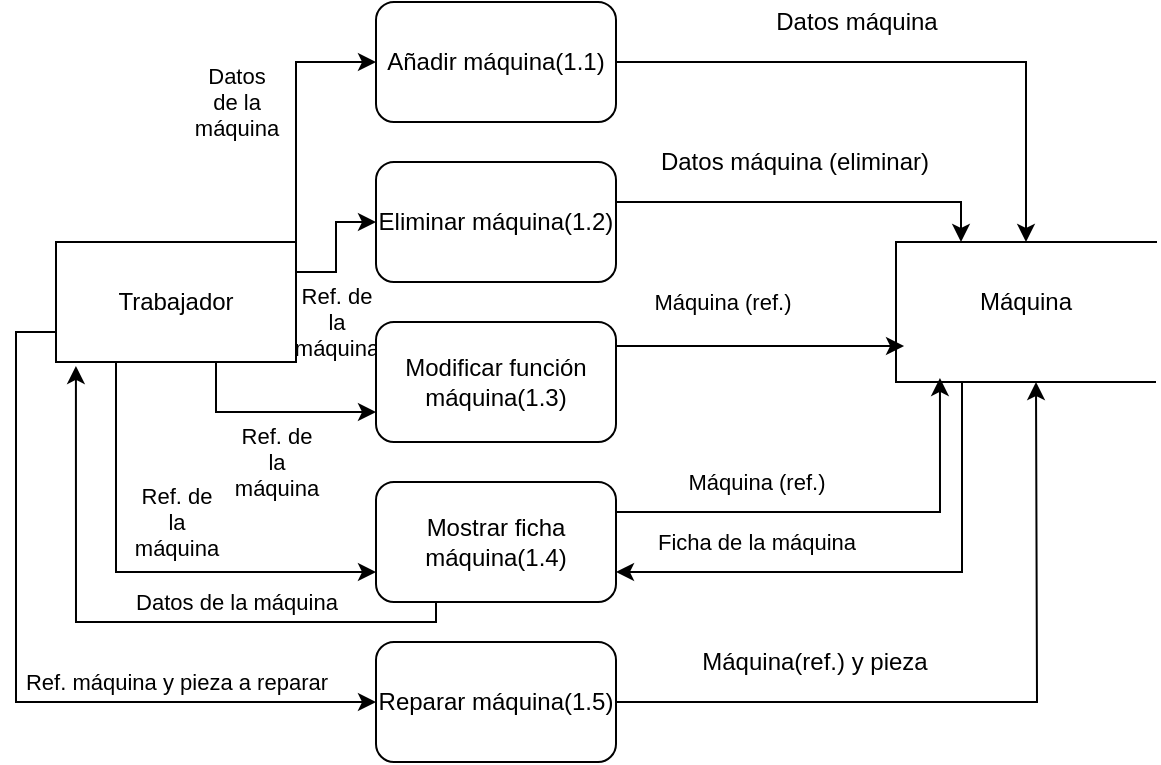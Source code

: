 <mxfile version="15.8.4" type="device"><diagram id="r0jAbYLrQay8rdmq-QRa" name="Página-1"><mxGraphModel dx="462" dy="865" grid="1" gridSize="10" guides="1" tooltips="1" connect="1" arrows="1" fold="1" page="1" pageScale="1" pageWidth="827" pageHeight="1169" math="0" shadow="0"><root><mxCell id="0"/><mxCell id="1" parent="0"/><mxCell id="T8gLst-kyZu51MP9STDg-15" value="Datos&lt;br&gt;de la&lt;br&gt;máquina" style="edgeStyle=orthogonalEdgeStyle;rounded=0;orthogonalLoop=1;jettySize=auto;html=1;exitX=1;exitY=0;exitDx=0;exitDy=0;entryX=0;entryY=0.5;entryDx=0;entryDy=0;" edge="1" parent="1" source="T8gLst-kyZu51MP9STDg-1" target="T8gLst-kyZu51MP9STDg-10"><mxGeometry x="0.077" y="30" relative="1" as="geometry"><mxPoint as="offset"/></mxGeometry></mxCell><mxCell id="T8gLst-kyZu51MP9STDg-18" style="edgeStyle=orthogonalEdgeStyle;rounded=0;orthogonalLoop=1;jettySize=auto;html=1;exitX=1;exitY=0.25;exitDx=0;exitDy=0;entryX=0;entryY=0.5;entryDx=0;entryDy=0;endArrow=classic;endFill=1;" edge="1" parent="1" source="T8gLst-kyZu51MP9STDg-1" target="T8gLst-kyZu51MP9STDg-11"><mxGeometry relative="1" as="geometry"/></mxCell><mxCell id="T8gLst-kyZu51MP9STDg-19" value="Ref. de&lt;br&gt;la&lt;br&gt;máquina" style="edgeLabel;html=1;align=center;verticalAlign=middle;resizable=0;points=[];" vertex="1" connectable="0" parent="T8gLst-kyZu51MP9STDg-18"><mxGeometry x="0.354" y="2" relative="1" as="geometry"><mxPoint x="2" y="49" as="offset"/></mxGeometry></mxCell><mxCell id="T8gLst-kyZu51MP9STDg-21" style="edgeStyle=orthogonalEdgeStyle;rounded=0;orthogonalLoop=1;jettySize=auto;html=1;exitX=0.25;exitY=1;exitDx=0;exitDy=0;entryX=0;entryY=0.75;entryDx=0;entryDy=0;endArrow=classic;endFill=1;" edge="1" parent="1" source="T8gLst-kyZu51MP9STDg-1" target="T8gLst-kyZu51MP9STDg-12"><mxGeometry relative="1" as="geometry"><Array as="points"><mxPoint x="200" y="300"/><mxPoint x="200" y="325"/></Array></mxGeometry></mxCell><mxCell id="T8gLst-kyZu51MP9STDg-22" value="Ref. de&lt;br&gt;la&lt;br&gt;máquina" style="edgeLabel;html=1;align=center;verticalAlign=middle;resizable=0;points=[];" vertex="1" connectable="0" parent="T8gLst-kyZu51MP9STDg-21"><mxGeometry x="0.032" y="-5" relative="1" as="geometry"><mxPoint x="25" y="20" as="offset"/></mxGeometry></mxCell><mxCell id="T8gLst-kyZu51MP9STDg-24" style="edgeStyle=orthogonalEdgeStyle;rounded=0;orthogonalLoop=1;jettySize=auto;html=1;exitX=0.25;exitY=1;exitDx=0;exitDy=0;entryX=0;entryY=0.75;entryDx=0;entryDy=0;endArrow=classic;endFill=1;" edge="1" parent="1" source="T8gLst-kyZu51MP9STDg-1" target="T8gLst-kyZu51MP9STDg-13"><mxGeometry relative="1" as="geometry"/></mxCell><mxCell id="T8gLst-kyZu51MP9STDg-25" value="Ref. de&lt;br&gt;la&lt;br&gt;máquina" style="edgeLabel;html=1;align=center;verticalAlign=middle;resizable=0;points=[];" vertex="1" connectable="0" parent="T8gLst-kyZu51MP9STDg-24"><mxGeometry x="-0.421" y="1" relative="1" as="geometry"><mxPoint x="29" y="12" as="offset"/></mxGeometry></mxCell><mxCell id="T8gLst-kyZu51MP9STDg-28" style="edgeStyle=orthogonalEdgeStyle;rounded=0;orthogonalLoop=1;jettySize=auto;html=1;exitX=0;exitY=0.75;exitDx=0;exitDy=0;entryX=0;entryY=0.5;entryDx=0;entryDy=0;endArrow=classic;endFill=1;" edge="1" parent="1" source="T8gLst-kyZu51MP9STDg-1" target="T8gLst-kyZu51MP9STDg-14"><mxGeometry relative="1" as="geometry"/></mxCell><mxCell id="T8gLst-kyZu51MP9STDg-29" value="Ref. máquina y pieza a reparar" style="edgeLabel;html=1;align=center;verticalAlign=middle;resizable=0;points=[];" vertex="1" connectable="0" parent="T8gLst-kyZu51MP9STDg-28"><mxGeometry x="0.32" y="6" relative="1" as="geometry"><mxPoint x="31" y="-4" as="offset"/></mxGeometry></mxCell><mxCell id="T8gLst-kyZu51MP9STDg-1" value="Trabajador" style="rounded=0;whiteSpace=wrap;html=1;" vertex="1" parent="1"><mxGeometry x="120" y="240" width="120" height="60" as="geometry"/></mxCell><mxCell id="T8gLst-kyZu51MP9STDg-30" style="edgeStyle=orthogonalEdgeStyle;rounded=0;orthogonalLoop=1;jettySize=auto;html=1;exitX=1;exitY=0.5;exitDx=0;exitDy=0;entryX=0.5;entryY=0;entryDx=0;entryDy=0;endArrow=classic;endFill=1;" edge="1" parent="1" source="T8gLst-kyZu51MP9STDg-10" target="T8gLst-kyZu51MP9STDg-16"><mxGeometry relative="1" as="geometry"/></mxCell><mxCell id="T8gLst-kyZu51MP9STDg-10" value="Añadir máquina(1.1)" style="rounded=1;whiteSpace=wrap;html=1;" vertex="1" parent="1"><mxGeometry x="280" y="120" width="120" height="60" as="geometry"/></mxCell><mxCell id="T8gLst-kyZu51MP9STDg-42" style="edgeStyle=orthogonalEdgeStyle;rounded=0;orthogonalLoop=1;jettySize=auto;html=1;exitX=1;exitY=0.5;exitDx=0;exitDy=0;entryX=0.25;entryY=0;entryDx=0;entryDy=0;endArrow=classic;endFill=1;" edge="1" parent="1" source="T8gLst-kyZu51MP9STDg-11" target="T8gLst-kyZu51MP9STDg-16"><mxGeometry relative="1" as="geometry"><Array as="points"><mxPoint x="400" y="220"/><mxPoint x="573" y="220"/></Array></mxGeometry></mxCell><mxCell id="T8gLst-kyZu51MP9STDg-11" value="Eliminar máquina(1.2)" style="rounded=1;whiteSpace=wrap;html=1;" vertex="1" parent="1"><mxGeometry x="280" y="200" width="120" height="60" as="geometry"/></mxCell><mxCell id="T8gLst-kyZu51MP9STDg-33" style="edgeStyle=orthogonalEdgeStyle;rounded=0;orthogonalLoop=1;jettySize=auto;html=1;exitX=1;exitY=0.25;exitDx=0;exitDy=0;entryX=0.031;entryY=0.867;entryDx=0;entryDy=0;entryPerimeter=0;endArrow=classic;endFill=1;" edge="1" parent="1" source="T8gLst-kyZu51MP9STDg-12" target="T8gLst-kyZu51MP9STDg-16"><mxGeometry relative="1" as="geometry"><Array as="points"><mxPoint x="400" y="292"/></Array></mxGeometry></mxCell><mxCell id="T8gLst-kyZu51MP9STDg-41" value="Máquina (ref.)" style="edgeLabel;html=1;align=center;verticalAlign=middle;resizable=0;points=[];" vertex="1" connectable="0" parent="T8gLst-kyZu51MP9STDg-33"><mxGeometry x="-0.238" y="-3" relative="1" as="geometry"><mxPoint y="-25" as="offset"/></mxGeometry></mxCell><mxCell id="T8gLst-kyZu51MP9STDg-12" value="Modificar función máquina(1.3)" style="rounded=1;whiteSpace=wrap;html=1;" vertex="1" parent="1"><mxGeometry x="280" y="280" width="120" height="60" as="geometry"/></mxCell><mxCell id="T8gLst-kyZu51MP9STDg-26" style="edgeStyle=orthogonalEdgeStyle;rounded=0;orthogonalLoop=1;jettySize=auto;html=1;exitX=0.25;exitY=1;exitDx=0;exitDy=0;entryX=0.083;entryY=1.033;entryDx=0;entryDy=0;entryPerimeter=0;endArrow=classic;endFill=1;" edge="1" parent="1" source="T8gLst-kyZu51MP9STDg-13" target="T8gLst-kyZu51MP9STDg-1"><mxGeometry relative="1" as="geometry"><Array as="points"><mxPoint x="310" y="430"/><mxPoint x="130" y="430"/></Array></mxGeometry></mxCell><mxCell id="T8gLst-kyZu51MP9STDg-27" value="Datos de la máquina" style="edgeLabel;html=1;align=center;verticalAlign=middle;resizable=0;points=[];" vertex="1" connectable="0" parent="T8gLst-kyZu51MP9STDg-26"><mxGeometry x="-0.151" y="-6" relative="1" as="geometry"><mxPoint x="25" y="-4" as="offset"/></mxGeometry></mxCell><mxCell id="T8gLst-kyZu51MP9STDg-34" style="edgeStyle=orthogonalEdgeStyle;rounded=0;orthogonalLoop=1;jettySize=auto;html=1;exitX=1;exitY=0.25;exitDx=0;exitDy=0;entryX=0.169;entryY=1.133;entryDx=0;entryDy=0;entryPerimeter=0;endArrow=classic;endFill=1;" edge="1" parent="1" source="T8gLst-kyZu51MP9STDg-13" target="T8gLst-kyZu51MP9STDg-16"><mxGeometry relative="1" as="geometry"/></mxCell><mxCell id="T8gLst-kyZu51MP9STDg-13" value="Mostrar ficha máquina(1.4)" style="rounded=1;whiteSpace=wrap;html=1;" vertex="1" parent="1"><mxGeometry x="280" y="360" width="120" height="60" as="geometry"/></mxCell><mxCell id="T8gLst-kyZu51MP9STDg-37" style="edgeStyle=orthogonalEdgeStyle;rounded=0;orthogonalLoop=1;jettySize=auto;html=1;endArrow=classic;endFill=1;" edge="1" parent="1" source="T8gLst-kyZu51MP9STDg-14"><mxGeometry relative="1" as="geometry"><mxPoint x="610" y="310" as="targetPoint"/></mxGeometry></mxCell><mxCell id="T8gLst-kyZu51MP9STDg-14" value="Reparar máquina(1.5)" style="rounded=1;whiteSpace=wrap;html=1;" vertex="1" parent="1"><mxGeometry x="280" y="440" width="120" height="60" as="geometry"/></mxCell><mxCell id="T8gLst-kyZu51MP9STDg-17" style="edgeStyle=orthogonalEdgeStyle;rounded=0;orthogonalLoop=1;jettySize=auto;html=1;exitX=0;exitY=1;exitDx=0;exitDy=0;endArrow=none;endFill=0;" edge="1" parent="1" source="T8gLst-kyZu51MP9STDg-16"><mxGeometry relative="1" as="geometry"><mxPoint x="670" y="310" as="targetPoint"/><Array as="points"><mxPoint x="540" y="310"/><mxPoint x="670" y="310"/></Array></mxGeometry></mxCell><mxCell id="T8gLst-kyZu51MP9STDg-35" style="edgeStyle=orthogonalEdgeStyle;rounded=0;orthogonalLoop=1;jettySize=auto;html=1;entryX=1;entryY=0.75;entryDx=0;entryDy=0;endArrow=classic;endFill=1;" edge="1" parent="1" target="T8gLst-kyZu51MP9STDg-13"><mxGeometry relative="1" as="geometry"><mxPoint x="573" y="310" as="sourcePoint"/><Array as="points"><mxPoint x="573" y="405"/></Array></mxGeometry></mxCell><mxCell id="T8gLst-kyZu51MP9STDg-36" value="Ficha de la máquina" style="edgeLabel;html=1;align=center;verticalAlign=middle;resizable=0;points=[];" vertex="1" connectable="0" parent="T8gLst-kyZu51MP9STDg-35"><mxGeometry x="0.134" y="-6" relative="1" as="geometry"><mxPoint x="-46" y="-9" as="offset"/></mxGeometry></mxCell><mxCell id="T8gLst-kyZu51MP9STDg-16" value="Máquina" style="shape=partialRectangle;whiteSpace=wrap;html=1;bottom=0;right=0;fillColor=none;" vertex="1" parent="1"><mxGeometry x="540" y="240" width="130" height="60" as="geometry"/></mxCell><mxCell id="T8gLst-kyZu51MP9STDg-38" value="Datos máquina" style="text;html=1;align=center;verticalAlign=middle;resizable=0;points=[];autosize=1;strokeColor=none;fillColor=none;" vertex="1" parent="1"><mxGeometry x="470" y="120" width="100" height="20" as="geometry"/></mxCell><mxCell id="T8gLst-kyZu51MP9STDg-43" value="Datos máquina (eliminar)" style="text;html=1;align=center;verticalAlign=middle;resizable=0;points=[];autosize=1;strokeColor=none;fillColor=none;" vertex="1" parent="1"><mxGeometry x="414" y="190" width="150" height="20" as="geometry"/></mxCell><mxCell id="T8gLst-kyZu51MP9STDg-44" value="Máquina (ref.)" style="edgeLabel;html=1;align=center;verticalAlign=middle;resizable=0;points=[];" vertex="1" connectable="0" parent="1"><mxGeometry x="470.0" y="359.997" as="geometry"/></mxCell><mxCell id="T8gLst-kyZu51MP9STDg-45" value="Máquina(ref.) y pieza" style="text;html=1;align=center;verticalAlign=middle;resizable=0;points=[];autosize=1;strokeColor=none;fillColor=none;" vertex="1" parent="1"><mxGeometry x="434" y="440" width="130" height="20" as="geometry"/></mxCell></root></mxGraphModel></diagram></mxfile>